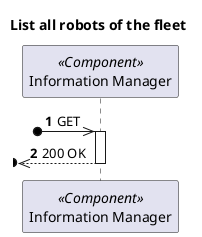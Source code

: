 @startuml
'https://plantuml.com/sequence-diagram

autonumber
skinparam packageStyle rect

title List all robots of the fleet

participant "Information Manager" as MD <<Component>>

?o->> MD : GET

activate MD
?o<<--- MD : 200 OK
deactivate MD
@enduml
